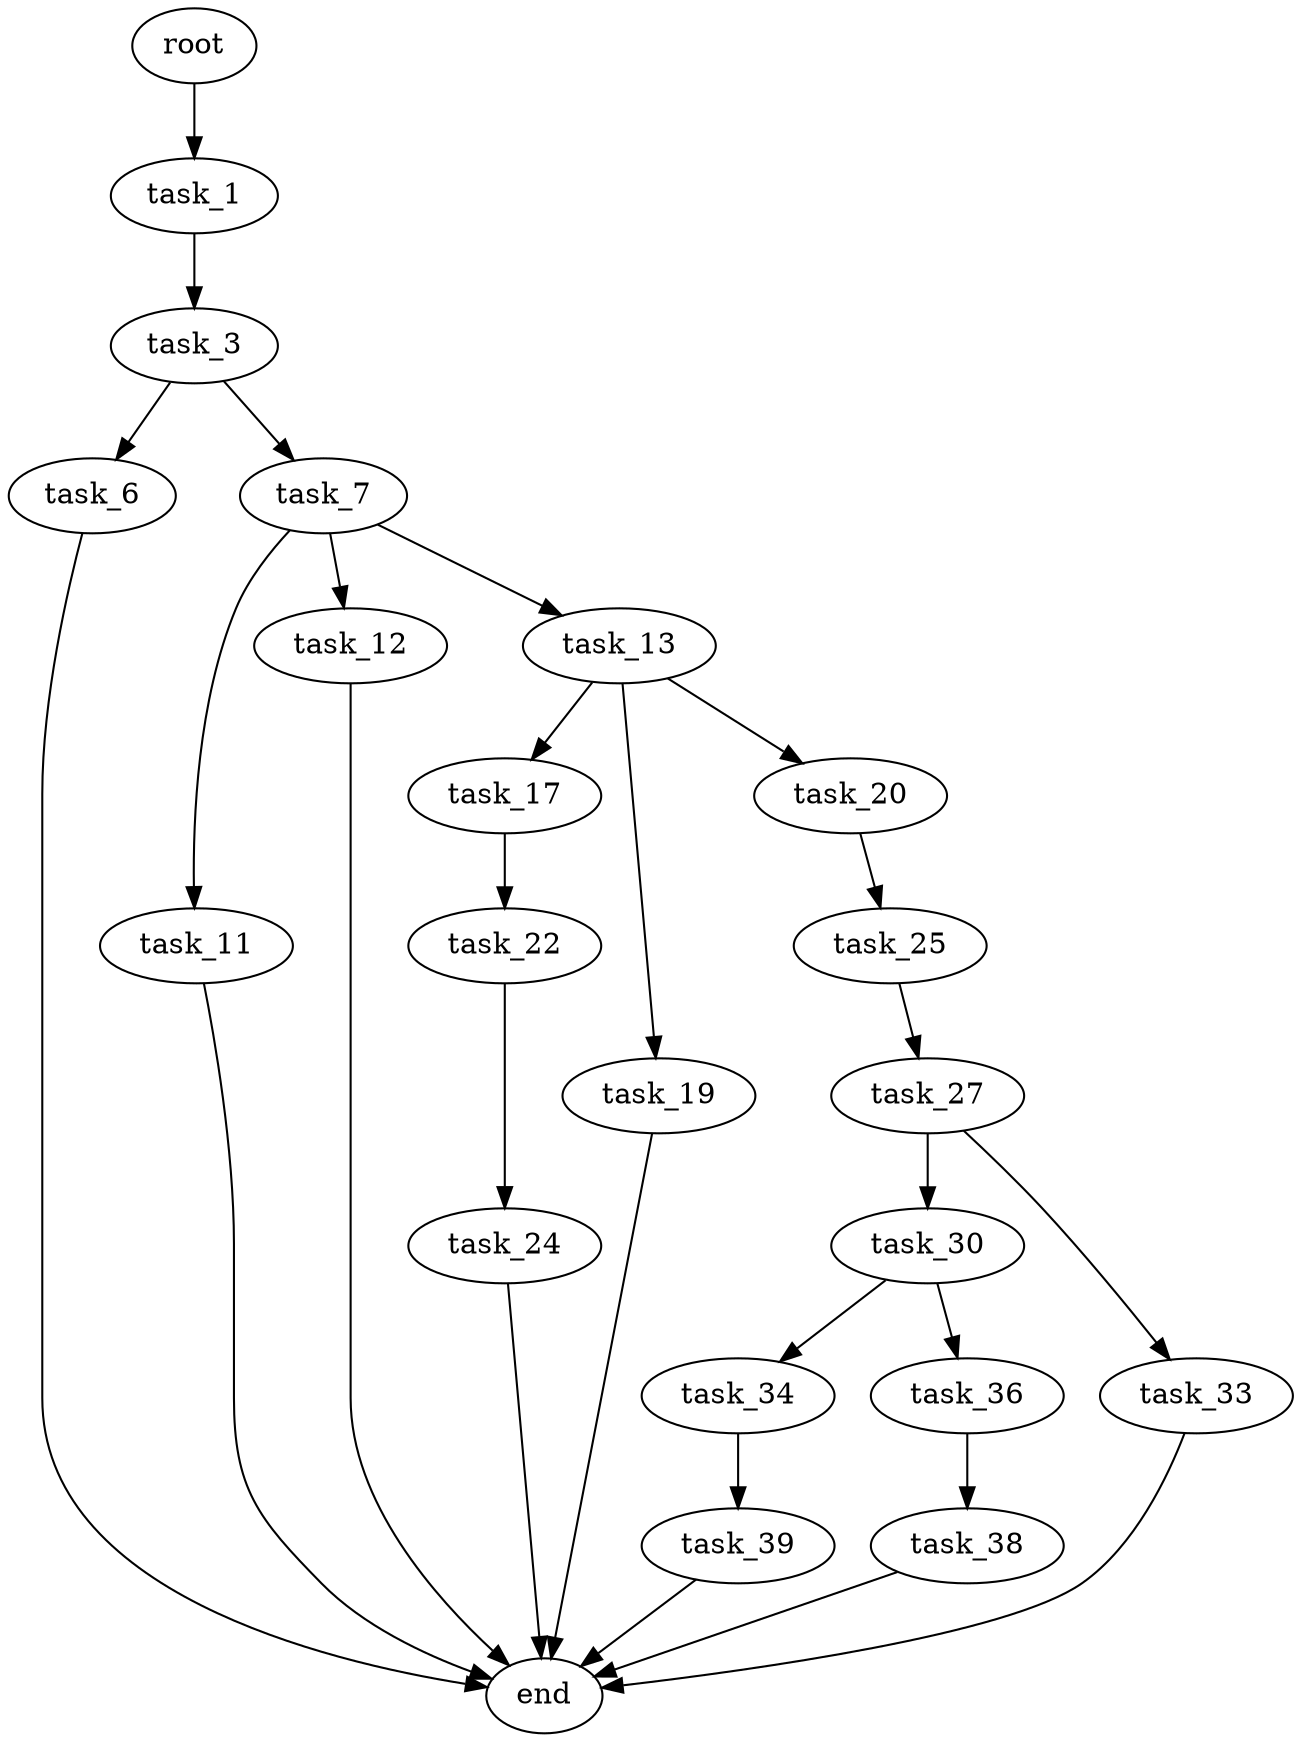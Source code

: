 digraph G {
  root [size="0.000000"];
  task_1 [size="11086603771.000000"];
  task_3 [size="167496256577.000000"];
  task_6 [size="8589934592.000000"];
  task_7 [size="23680483568.000000"];
  task_11 [size="380859799482.000000"];
  task_12 [size="357207994467.000000"];
  task_13 [size="134217728000.000000"];
  task_17 [size="408012481867.000000"];
  task_19 [size="3613591975.000000"];
  task_20 [size="204686739767.000000"];
  task_22 [size="5832631058.000000"];
  task_24 [size="455698274908.000000"];
  task_25 [size="2769240680.000000"];
  task_27 [size="153099774241.000000"];
  task_30 [size="28991029248.000000"];
  task_33 [size="100658739215.000000"];
  task_34 [size="368293445632.000000"];
  task_36 [size="827262863.000000"];
  task_38 [size="970496219.000000"];
  task_39 [size="1073741824000.000000"];
  end [size="0.000000"];

  root -> task_1 [size="1.000000"];
  task_1 -> task_3 [size="536870912.000000"];
  task_3 -> task_6 [size="411041792.000000"];
  task_3 -> task_7 [size="411041792.000000"];
  task_6 -> end [size="1.000000"];
  task_7 -> task_11 [size="536870912.000000"];
  task_7 -> task_12 [size="536870912.000000"];
  task_7 -> task_13 [size="536870912.000000"];
  task_11 -> end [size="1.000000"];
  task_12 -> end [size="1.000000"];
  task_13 -> task_17 [size="209715200.000000"];
  task_13 -> task_19 [size="209715200.000000"];
  task_13 -> task_20 [size="209715200.000000"];
  task_17 -> task_22 [size="301989888.000000"];
  task_19 -> end [size="1.000000"];
  task_20 -> task_25 [size="134217728.000000"];
  task_22 -> task_24 [size="536870912.000000"];
  task_24 -> end [size="1.000000"];
  task_25 -> task_27 [size="75497472.000000"];
  task_27 -> task_30 [size="134217728.000000"];
  task_27 -> task_33 [size="134217728.000000"];
  task_30 -> task_34 [size="75497472.000000"];
  task_30 -> task_36 [size="75497472.000000"];
  task_33 -> end [size="1.000000"];
  task_34 -> task_39 [size="411041792.000000"];
  task_36 -> task_38 [size="75497472.000000"];
  task_38 -> end [size="1.000000"];
  task_39 -> end [size="1.000000"];
}
